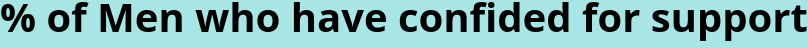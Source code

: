 {
  "$schema": "https://vega.github.io/schema/vega-lite/v5.json",
  "description": "A waffle chart showing the percentage of people who have confided.",
  "title": {
      "text": "% of Men who have confided for support",
      "fontSize": 20,
      "anchor": "middle"
    },
  "data": {
    "values": [
      {"Gender": "Male", "Whether confided": "Has confided", "Value": 517.6},
      {"Gender": "Male", "Whether confided": "Has not confided", "Value": 545.1}
    ]
  },
  "transform": [
    {
      "joinaggregate": [{"op": "sum", "field": "Value", "as": "Total"}]
    },
    {
      "calculate": "datum.Value / datum.Total * 100",
      "as": "PercentOfTotal"
    },
    {
      "calculate": "floor(datum.PercentOfTotal)",
      "as": "WholePercent"
    },
    {
      "calculate": "sequence(1, datum.WholePercent)",
      "as": "S"
    },
    {"flatten": ["S"]},
    {
      "window": [{"op": "row_number", "as": "id"}],
      "sort": [{"field": "Whether confided", "order": "ascending"}]  
    },
    {"calculate": "ceil(datum.id / 10)", "as": "row"},
    {"calculate": "datum.id - datum.row * 10", "as": "col"}
  ],
  "mark": {
    "type": "circle",
    "filled": true,
    "stroke": "black",
    "strokeWidth": 0.7
  },
  "encoding": {
    "x": {"field": "col", "type": "ordinal", "axis": null},
    "y": {"field": "row", "type": "ordinal", "axis": null, "sort": "-y"},
    "color": {
      "field": "Whether confided",
      "type": "nominal",
      "scale": {"range": ["#59A14F", "#79706e"]},  
      "legend": {
        "orient": "right",
        "offset": 10,
        "labelOffset": 3,
        "titlePadding": 5,
        "titleFontSize": 16,
        "labelFontSize": 14
      }
    },
    "size": {"value": 200},
    "tooltip": [
      {"field": "Whether confided", "type": "nominal"},
      {"field": "PercentOfTotal", "type": "quantitative", "title": "Percentage", "format":".2f"}
    ]
  },
  "config": {
    "background": "#20c0c063",
    "legend": {
      "labelFontSize": 14,
      "titleFontSize": 16
    }
  }
}
